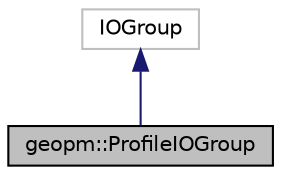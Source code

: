 digraph "geopm::ProfileIOGroup"
{
 // LATEX_PDF_SIZE
  edge [fontname="Helvetica",fontsize="10",labelfontname="Helvetica",labelfontsize="10"];
  node [fontname="Helvetica",fontsize="10",shape=record];
  Node1 [label="geopm::ProfileIOGroup",height=0.2,width=0.4,color="black", fillcolor="grey75", style="filled", fontcolor="black",tooltip="IOGroup that provides signals from the application."];
  Node2 -> Node1 [dir="back",color="midnightblue",fontsize="10",style="solid",fontname="Helvetica"];
  Node2 [label="IOGroup",height=0.2,width=0.4,color="grey75", fillcolor="white", style="filled",tooltip=" "];
}
